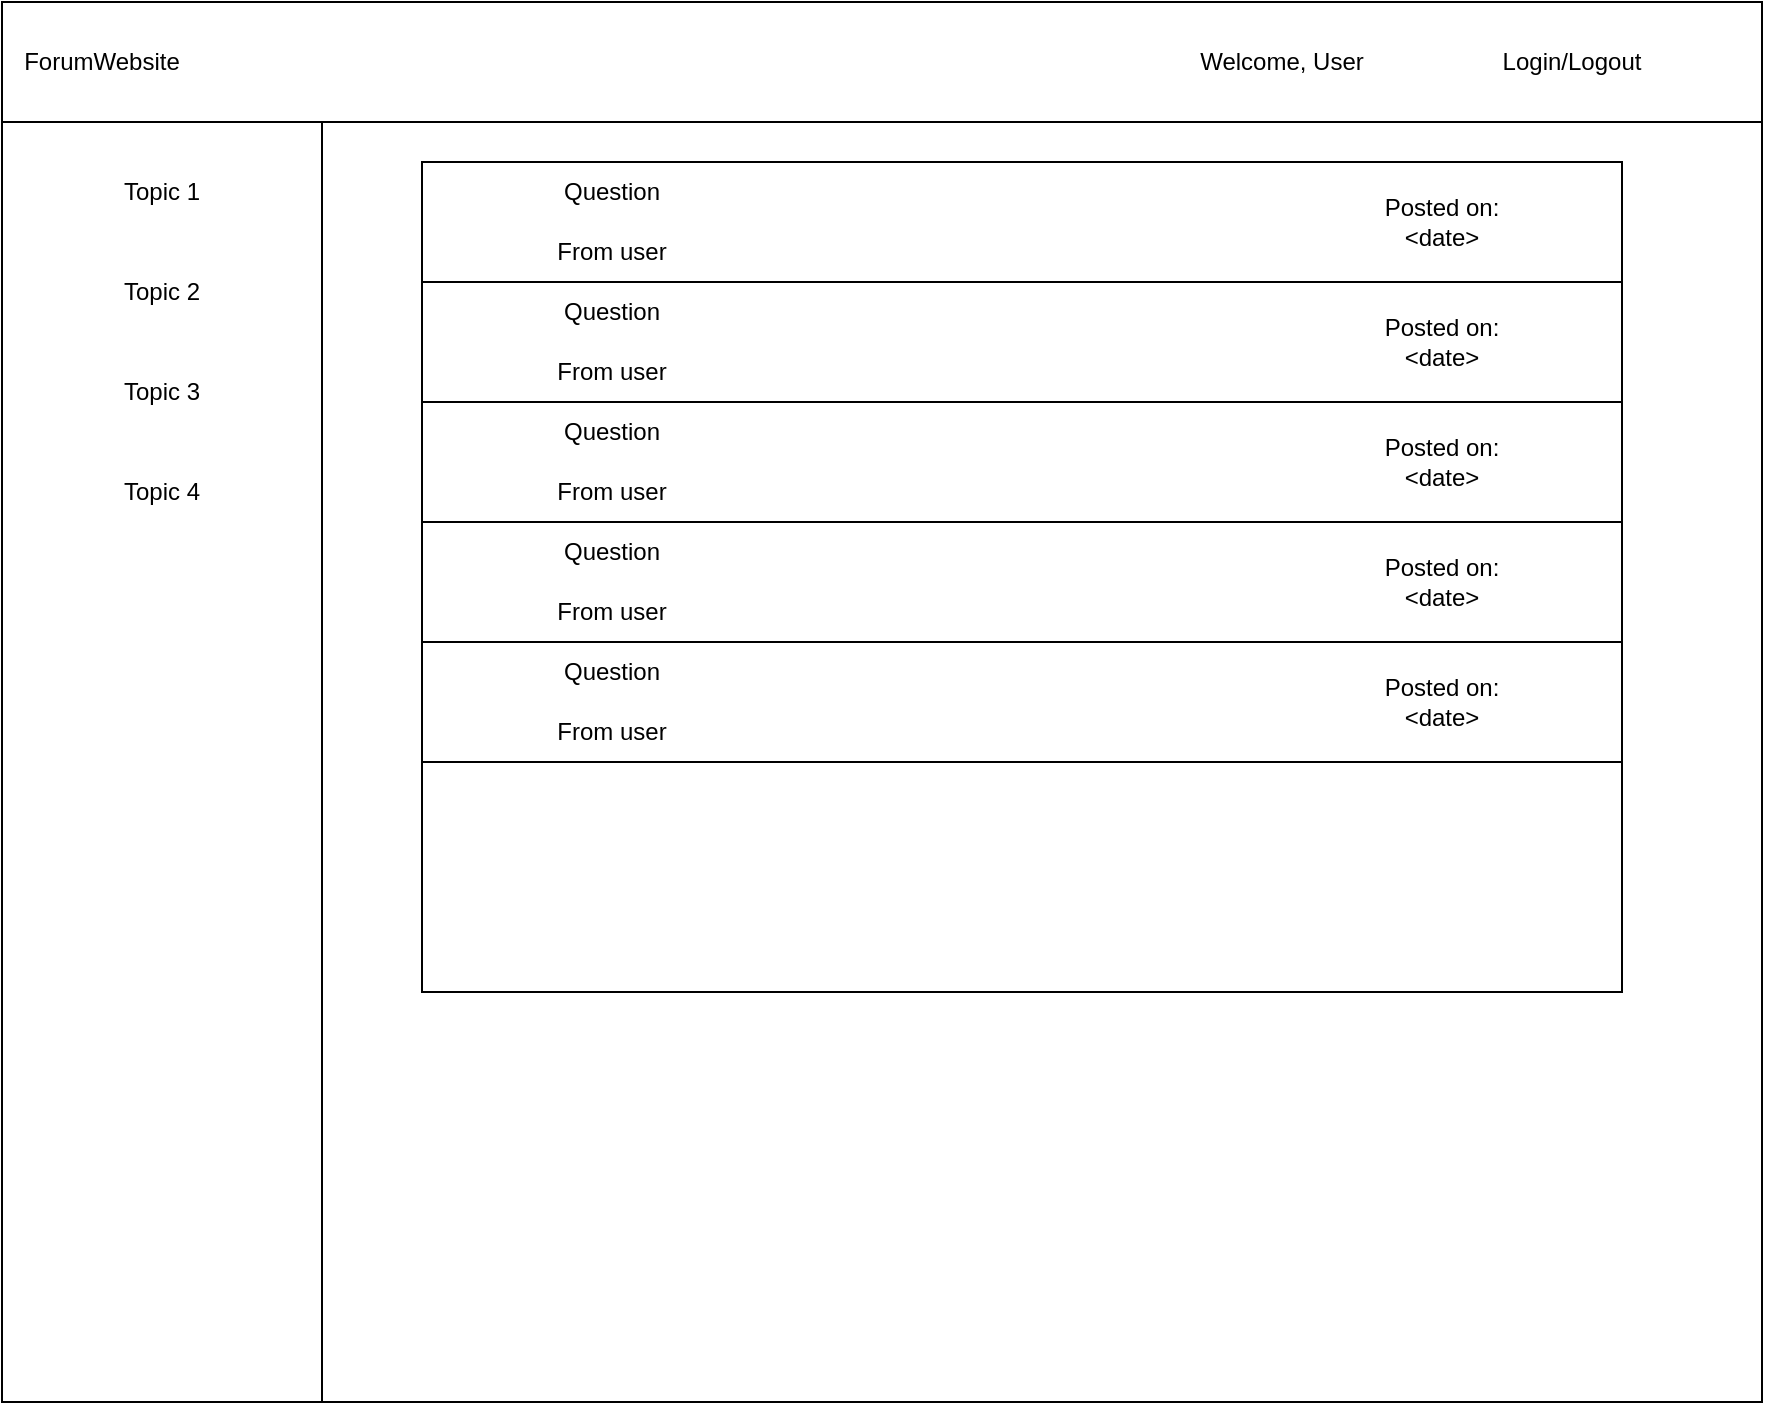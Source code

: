 <mxfile version="26.0.9" pages="4">
  <diagram name="Home" id="03018318-947c-dd8e-b7a3-06fadd420f32">
    <mxGraphModel dx="1434" dy="844" grid="1" gridSize="10" guides="1" tooltips="1" connect="1" arrows="1" fold="1" page="1" pageScale="1" pageWidth="1100" pageHeight="850" background="none" math="0" shadow="0">
      <root>
        <mxCell id="0" />
        <mxCell id="1" parent="0" />
        <mxCell id="sOhVznWthM-1Omv_UAwe-2" value="" style="rounded=0;whiteSpace=wrap;html=1;" parent="1" vertex="1">
          <mxGeometry x="40" y="40" width="880" height="700" as="geometry" />
        </mxCell>
        <mxCell id="sOhVznWthM-1Omv_UAwe-3" value="" style="rounded=0;whiteSpace=wrap;html=1;" parent="1" vertex="1">
          <mxGeometry x="40" y="40" width="880" height="60" as="geometry" />
        </mxCell>
        <mxCell id="sOhVznWthM-1Omv_UAwe-7" value="Login/Logout" style="text;html=1;align=center;verticalAlign=middle;whiteSpace=wrap;rounded=0;" parent="1" vertex="1">
          <mxGeometry x="740" y="55" width="170" height="30" as="geometry" />
        </mxCell>
        <mxCell id="sOhVznWthM-1Omv_UAwe-8" value="Welcome, User" style="text;html=1;align=center;verticalAlign=middle;whiteSpace=wrap;rounded=0;" parent="1" vertex="1">
          <mxGeometry x="540" y="55" width="280" height="30" as="geometry" />
        </mxCell>
        <mxCell id="sOhVznWthM-1Omv_UAwe-9" value="" style="rounded=0;whiteSpace=wrap;html=1;" parent="1" vertex="1">
          <mxGeometry x="40" y="100" width="160" height="640" as="geometry" />
        </mxCell>
        <mxCell id="sOhVznWthM-1Omv_UAwe-11" value="Topic 1" style="text;html=1;align=center;verticalAlign=middle;whiteSpace=wrap;rounded=0;" parent="1" vertex="1">
          <mxGeometry x="50" y="110" width="140" height="50" as="geometry" />
        </mxCell>
        <mxCell id="sOhVznWthM-1Omv_UAwe-12" value="Topic 2" style="text;html=1;align=center;verticalAlign=middle;whiteSpace=wrap;rounded=0;" parent="1" vertex="1">
          <mxGeometry x="50" y="160" width="140" height="50" as="geometry" />
        </mxCell>
        <mxCell id="sOhVznWthM-1Omv_UAwe-13" value="Topic 3" style="text;html=1;align=center;verticalAlign=middle;whiteSpace=wrap;rounded=0;" parent="1" vertex="1">
          <mxGeometry x="50" y="210" width="140" height="50" as="geometry" />
        </mxCell>
        <mxCell id="sOhVznWthM-1Omv_UAwe-14" value="Topic 4" style="text;html=1;align=center;verticalAlign=middle;whiteSpace=wrap;rounded=0;" parent="1" vertex="1">
          <mxGeometry x="50" y="260" width="140" height="50" as="geometry" />
        </mxCell>
        <mxCell id="sOhVznWthM-1Omv_UAwe-15" value="" style="rounded=0;whiteSpace=wrap;html=1;" parent="1" vertex="1">
          <mxGeometry x="250" y="125" width="600" height="410" as="geometry" />
        </mxCell>
        <mxCell id="sOhVznWthM-1Omv_UAwe-17" value="" style="rounded=0;whiteSpace=wrap;html=1;" parent="1" vertex="1">
          <mxGeometry x="250" y="120" width="600" height="60" as="geometry" />
        </mxCell>
        <mxCell id="sOhVznWthM-1Omv_UAwe-18" value="Question" style="text;html=1;align=center;verticalAlign=middle;whiteSpace=wrap;rounded=0;" parent="1" vertex="1">
          <mxGeometry x="250" y="120" width="190" height="30" as="geometry" />
        </mxCell>
        <mxCell id="sOhVznWthM-1Omv_UAwe-19" value="From user" style="text;html=1;align=center;verticalAlign=middle;whiteSpace=wrap;rounded=0;" parent="1" vertex="1">
          <mxGeometry x="315" y="150" width="60" height="30" as="geometry" />
        </mxCell>
        <mxCell id="sOhVznWthM-1Omv_UAwe-20" value="Posted on: &amp;lt;date&amp;gt;" style="text;html=1;align=center;verticalAlign=middle;whiteSpace=wrap;rounded=0;" parent="1" vertex="1">
          <mxGeometry x="730" y="135" width="60" height="30" as="geometry" />
        </mxCell>
        <mxCell id="sOhVznWthM-1Omv_UAwe-21" value="" style="rounded=0;whiteSpace=wrap;html=1;" parent="1" vertex="1">
          <mxGeometry x="250" y="180" width="600" height="60" as="geometry" />
        </mxCell>
        <mxCell id="sOhVznWthM-1Omv_UAwe-22" value="Question" style="text;html=1;align=center;verticalAlign=middle;whiteSpace=wrap;rounded=0;" parent="1" vertex="1">
          <mxGeometry x="250" y="180" width="190" height="30" as="geometry" />
        </mxCell>
        <mxCell id="sOhVznWthM-1Omv_UAwe-23" value="From user" style="text;html=1;align=center;verticalAlign=middle;whiteSpace=wrap;rounded=0;" parent="1" vertex="1">
          <mxGeometry x="315" y="210" width="60" height="30" as="geometry" />
        </mxCell>
        <mxCell id="sOhVznWthM-1Omv_UAwe-24" value="Posted on: &amp;lt;date&amp;gt;" style="text;html=1;align=center;verticalAlign=middle;whiteSpace=wrap;rounded=0;" parent="1" vertex="1">
          <mxGeometry x="730" y="195" width="60" height="30" as="geometry" />
        </mxCell>
        <mxCell id="sOhVznWthM-1Omv_UAwe-25" value="" style="rounded=0;whiteSpace=wrap;html=1;" parent="1" vertex="1">
          <mxGeometry x="250" y="240" width="600" height="60" as="geometry" />
        </mxCell>
        <mxCell id="sOhVznWthM-1Omv_UAwe-26" value="Question" style="text;html=1;align=center;verticalAlign=middle;whiteSpace=wrap;rounded=0;" parent="1" vertex="1">
          <mxGeometry x="250" y="240" width="190" height="30" as="geometry" />
        </mxCell>
        <mxCell id="sOhVznWthM-1Omv_UAwe-27" value="From user" style="text;html=1;align=center;verticalAlign=middle;whiteSpace=wrap;rounded=0;" parent="1" vertex="1">
          <mxGeometry x="315" y="270" width="60" height="30" as="geometry" />
        </mxCell>
        <mxCell id="sOhVznWthM-1Omv_UAwe-28" value="Posted on: &amp;lt;date&amp;gt;" style="text;html=1;align=center;verticalAlign=middle;whiteSpace=wrap;rounded=0;" parent="1" vertex="1">
          <mxGeometry x="730" y="255" width="60" height="30" as="geometry" />
        </mxCell>
        <mxCell id="sOhVznWthM-1Omv_UAwe-29" value="" style="rounded=0;whiteSpace=wrap;html=1;" parent="1" vertex="1">
          <mxGeometry x="250" y="300" width="600" height="60" as="geometry" />
        </mxCell>
        <mxCell id="sOhVznWthM-1Omv_UAwe-30" value="Question" style="text;html=1;align=center;verticalAlign=middle;whiteSpace=wrap;rounded=0;" parent="1" vertex="1">
          <mxGeometry x="250" y="300" width="190" height="30" as="geometry" />
        </mxCell>
        <mxCell id="sOhVznWthM-1Omv_UAwe-31" value="From user" style="text;html=1;align=center;verticalAlign=middle;whiteSpace=wrap;rounded=0;" parent="1" vertex="1">
          <mxGeometry x="315" y="330" width="60" height="30" as="geometry" />
        </mxCell>
        <mxCell id="sOhVznWthM-1Omv_UAwe-32" value="Posted on: &amp;lt;date&amp;gt;" style="text;html=1;align=center;verticalAlign=middle;whiteSpace=wrap;rounded=0;" parent="1" vertex="1">
          <mxGeometry x="730" y="315" width="60" height="30" as="geometry" />
        </mxCell>
        <mxCell id="sOhVznWthM-1Omv_UAwe-33" value="" style="rounded=0;whiteSpace=wrap;html=1;" parent="1" vertex="1">
          <mxGeometry x="250" y="360" width="600" height="60" as="geometry" />
        </mxCell>
        <mxCell id="sOhVznWthM-1Omv_UAwe-34" value="Question" style="text;html=1;align=center;verticalAlign=middle;whiteSpace=wrap;rounded=0;" parent="1" vertex="1">
          <mxGeometry x="250" y="360" width="190" height="30" as="geometry" />
        </mxCell>
        <mxCell id="sOhVznWthM-1Omv_UAwe-35" value="From user" style="text;html=1;align=center;verticalAlign=middle;whiteSpace=wrap;rounded=0;" parent="1" vertex="1">
          <mxGeometry x="315" y="390" width="60" height="30" as="geometry" />
        </mxCell>
        <mxCell id="sOhVznWthM-1Omv_UAwe-36" value="Posted on: &amp;lt;date&amp;gt;" style="text;html=1;align=center;verticalAlign=middle;whiteSpace=wrap;rounded=0;" parent="1" vertex="1">
          <mxGeometry x="730" y="375" width="60" height="30" as="geometry" />
        </mxCell>
        <mxCell id="xAEDWk2Lzol3E8dm9E0Z-2" value="ForumWebsite" style="text;html=1;align=center;verticalAlign=middle;whiteSpace=wrap;rounded=0;" vertex="1" parent="1">
          <mxGeometry x="40" y="55" width="100" height="30" as="geometry" />
        </mxCell>
      </root>
    </mxGraphModel>
  </diagram>
  <diagram id="rTsGRAqfObgpS6FyBDYI" name="Thread Page">
    <mxGraphModel dx="1434" dy="844" grid="1" gridSize="10" guides="1" tooltips="1" connect="1" arrows="1" fold="1" page="1" pageScale="1" pageWidth="850" pageHeight="1100" math="0" shadow="0">
      <root>
        <mxCell id="0" />
        <mxCell id="1" parent="0" />
        <mxCell id="8aFzYa0ccxxAOmnNrQTO-1" value="" style="rounded=0;whiteSpace=wrap;html=1;" vertex="1" parent="1">
          <mxGeometry x="40" y="40" width="880" height="700" as="geometry" />
        </mxCell>
        <mxCell id="8aFzYa0ccxxAOmnNrQTO-2" value="" style="rounded=0;whiteSpace=wrap;html=1;" vertex="1" parent="1">
          <mxGeometry x="40" y="40" width="880" height="60" as="geometry" />
        </mxCell>
        <mxCell id="8aFzYa0ccxxAOmnNrQTO-3" value="Login/Logout" style="text;html=1;align=center;verticalAlign=middle;whiteSpace=wrap;rounded=0;" vertex="1" parent="1">
          <mxGeometry x="740" y="55" width="170" height="30" as="geometry" />
        </mxCell>
        <mxCell id="8aFzYa0ccxxAOmnNrQTO-4" value="Welcome, User" style="text;html=1;align=center;verticalAlign=middle;whiteSpace=wrap;rounded=0;" vertex="1" parent="1">
          <mxGeometry x="540" y="55" width="280" height="30" as="geometry" />
        </mxCell>
        <mxCell id="8aFzYa0ccxxAOmnNrQTO-10" value="" style="rounded=0;whiteSpace=wrap;html=1;" vertex="1" parent="1">
          <mxGeometry x="40" y="105" width="880" height="635" as="geometry" />
        </mxCell>
        <mxCell id="8aFzYa0ccxxAOmnNrQTO-11" value="" style="rounded=0;whiteSpace=wrap;html=1;" vertex="1" parent="1">
          <mxGeometry x="40" y="105" width="880" height="135" as="geometry" />
        </mxCell>
        <mxCell id="8aFzYa0ccxxAOmnNrQTO-31" value="ForumWebsite" style="text;html=1;align=center;verticalAlign=middle;whiteSpace=wrap;rounded=0;" vertex="1" parent="1">
          <mxGeometry x="40" y="55" width="100" height="30" as="geometry" />
        </mxCell>
        <mxCell id="8aFzYa0ccxxAOmnNrQTO-32" value="" style="rounded=0;whiteSpace=wrap;html=1;" vertex="1" parent="1">
          <mxGeometry x="40" y="250" width="880" height="60" as="geometry" />
        </mxCell>
        <mxCell id="8aFzYa0ccxxAOmnNrQTO-33" value="Reply" style="text;html=1;align=center;verticalAlign=middle;whiteSpace=wrap;rounded=0;" vertex="1" parent="1">
          <mxGeometry x="40" y="250" width="190" height="30" as="geometry" />
        </mxCell>
        <mxCell id="8aFzYa0ccxxAOmnNrQTO-34" value="From user" style="text;html=1;align=center;verticalAlign=middle;whiteSpace=wrap;rounded=0;" vertex="1" parent="1">
          <mxGeometry x="105" y="280" width="60" height="30" as="geometry" />
        </mxCell>
        <mxCell id="8aFzYa0ccxxAOmnNrQTO-35" value="Posted on: &amp;lt;date&amp;gt;" style="text;html=1;align=center;verticalAlign=middle;whiteSpace=wrap;rounded=0;" vertex="1" parent="1">
          <mxGeometry x="840" y="265" width="60" height="30" as="geometry" />
        </mxCell>
        <mxCell id="8aFzYa0ccxxAOmnNrQTO-36" value="" style="rounded=0;whiteSpace=wrap;html=1;" vertex="1" parent="1">
          <mxGeometry x="40" y="310" width="880" height="60" as="geometry" />
        </mxCell>
        <mxCell id="8aFzYa0ccxxAOmnNrQTO-37" value="Reply" style="text;html=1;align=center;verticalAlign=middle;whiteSpace=wrap;rounded=0;" vertex="1" parent="1">
          <mxGeometry x="40" y="310" width="190" height="30" as="geometry" />
        </mxCell>
        <mxCell id="8aFzYa0ccxxAOmnNrQTO-38" value="From user" style="text;html=1;align=center;verticalAlign=middle;whiteSpace=wrap;rounded=0;" vertex="1" parent="1">
          <mxGeometry x="105" y="340" width="60" height="30" as="geometry" />
        </mxCell>
        <mxCell id="8aFzYa0ccxxAOmnNrQTO-39" value="Posted on: &amp;lt;date&amp;gt;" style="text;html=1;align=center;verticalAlign=middle;whiteSpace=wrap;rounded=0;" vertex="1" parent="1">
          <mxGeometry x="845" y="325" width="55" height="30" as="geometry" />
        </mxCell>
        <mxCell id="8aFzYa0ccxxAOmnNrQTO-41" value="&lt;h1 style=&quot;margin-top: 0px;&quot;&gt;Topic&lt;/h1&gt;&lt;p&gt;Lorem ipsum dolor sit amet, consectetur adipisicing elit, sed do eiusmod tempor incididunt ut labore et dolore magna aliqua.&lt;span style=&quot;background-color: transparent; color: light-dark(rgb(0, 0, 0), rgb(255, 255, 255));&quot;&gt;Lorem ipsum dolor sit amet, consectetur adipisicing elit, sed do eiusmod tempor incididunt ut labore et dolore magna aliqua.&lt;/span&gt;&lt;span style=&quot;background-color: transparent; color: light-dark(rgb(0, 0, 0), rgb(255, 255, 255));&quot;&gt;Lorem ipsum dolor sit amet, consectetur adipisicing elit, sed do eiusmod tempor incididunt ut labore et dolore magna aliqua.&lt;/span&gt;&lt;span style=&quot;background-color: transparent; color: light-dark(rgb(0, 0, 0), rgb(255, 255, 255));&quot;&gt;Lorem ipsum dolor sit amet, consectetur adipisicing elit, sed do eiusmod tempor incididunt ut labore et dolore magna aliqua.&lt;/span&gt;&lt;span style=&quot;background-color: transparent; color: light-dark(rgb(0, 0, 0), rgb(255, 255, 255));&quot;&gt;Lorem ipsum dolor sit amet, consectetur adipisicing elit, sed do eiusmod tempor incididunt ut labore et dolore magna aliqua.&lt;/span&gt;&lt;span style=&quot;background-color: transparent; color: light-dark(rgb(0, 0, 0), rgb(255, 255, 255));&quot;&gt;Lorem ipsum dolor sit amet, consectetur adipisicing elit, sed do eiusmod tempor incididunt ut labore et dolore magna aliqua.&lt;/span&gt;&lt;br&gt;&lt;/p&gt;" style="text;html=1;whiteSpace=wrap;overflow=hidden;rounded=0;" vertex="1" parent="1">
          <mxGeometry x="50" y="112.5" width="860" height="120" as="geometry" />
        </mxCell>
        <mxCell id="8aFzYa0ccxxAOmnNrQTO-49" value="" style="rounded=0;whiteSpace=wrap;html=1;" vertex="1" parent="1">
          <mxGeometry x="40" y="370" width="880" height="60" as="geometry" />
        </mxCell>
        <mxCell id="8aFzYa0ccxxAOmnNrQTO-50" value="Reply" style="text;html=1;align=center;verticalAlign=middle;whiteSpace=wrap;rounded=0;" vertex="1" parent="1">
          <mxGeometry x="40" y="370" width="190" height="30" as="geometry" />
        </mxCell>
        <mxCell id="8aFzYa0ccxxAOmnNrQTO-51" value="From user" style="text;html=1;align=center;verticalAlign=middle;whiteSpace=wrap;rounded=0;" vertex="1" parent="1">
          <mxGeometry x="105" y="400" width="60" height="30" as="geometry" />
        </mxCell>
        <mxCell id="8aFzYa0ccxxAOmnNrQTO-52" value="Posted on: &amp;lt;date&amp;gt;" style="text;html=1;align=center;verticalAlign=middle;whiteSpace=wrap;rounded=0;" vertex="1" parent="1">
          <mxGeometry x="845" y="385" width="55" height="30" as="geometry" />
        </mxCell>
        <mxCell id="8aFzYa0ccxxAOmnNrQTO-53" value="" style="rounded=0;whiteSpace=wrap;html=1;" vertex="1" parent="1">
          <mxGeometry x="40" y="430" width="880" height="60" as="geometry" />
        </mxCell>
        <mxCell id="8aFzYa0ccxxAOmnNrQTO-54" value="Reply" style="text;html=1;align=center;verticalAlign=middle;whiteSpace=wrap;rounded=0;" vertex="1" parent="1">
          <mxGeometry x="40" y="430" width="190" height="30" as="geometry" />
        </mxCell>
        <mxCell id="8aFzYa0ccxxAOmnNrQTO-55" value="From user" style="text;html=1;align=center;verticalAlign=middle;whiteSpace=wrap;rounded=0;" vertex="1" parent="1">
          <mxGeometry x="105" y="460" width="60" height="30" as="geometry" />
        </mxCell>
        <mxCell id="8aFzYa0ccxxAOmnNrQTO-56" value="Posted on: &amp;lt;date&amp;gt;" style="text;html=1;align=center;verticalAlign=middle;whiteSpace=wrap;rounded=0;" vertex="1" parent="1">
          <mxGeometry x="845" y="445" width="55" height="30" as="geometry" />
        </mxCell>
        <mxCell id="8aFzYa0ccxxAOmnNrQTO-57" value="" style="rounded=0;whiteSpace=wrap;html=1;" vertex="1" parent="1">
          <mxGeometry x="40" y="490" width="880" height="60" as="geometry" />
        </mxCell>
        <mxCell id="8aFzYa0ccxxAOmnNrQTO-58" value="Reply" style="text;html=1;align=center;verticalAlign=middle;whiteSpace=wrap;rounded=0;" vertex="1" parent="1">
          <mxGeometry x="40" y="490" width="190" height="30" as="geometry" />
        </mxCell>
        <mxCell id="8aFzYa0ccxxAOmnNrQTO-59" value="From user" style="text;html=1;align=center;verticalAlign=middle;whiteSpace=wrap;rounded=0;" vertex="1" parent="1">
          <mxGeometry x="105" y="520" width="60" height="30" as="geometry" />
        </mxCell>
        <mxCell id="8aFzYa0ccxxAOmnNrQTO-60" value="Posted on: &amp;lt;date&amp;gt;" style="text;html=1;align=center;verticalAlign=middle;whiteSpace=wrap;rounded=0;" vertex="1" parent="1">
          <mxGeometry x="845" y="505" width="55" height="30" as="geometry" />
        </mxCell>
      </root>
    </mxGraphModel>
  </diagram>
  <diagram id="ruMOh90CLpqZLCEcNBgj" name="Login">
    <mxGraphModel dx="1434" dy="844" grid="1" gridSize="10" guides="1" tooltips="1" connect="1" arrows="1" fold="1" page="1" pageScale="1" pageWidth="850" pageHeight="1100" math="0" shadow="0">
      <root>
        <mxCell id="0" />
        <mxCell id="1" parent="0" />
        <mxCell id="wEV_HbXVvWVkvbyqZi5O-1" value="" style="rounded=0;whiteSpace=wrap;html=1;" vertex="1" parent="1">
          <mxGeometry x="40" y="40" width="880" height="700" as="geometry" />
        </mxCell>
        <mxCell id="wEV_HbXVvWVkvbyqZi5O-2" value="" style="rounded=0;whiteSpace=wrap;html=1;" vertex="1" parent="1">
          <mxGeometry x="40" y="40" width="880" height="60" as="geometry" />
        </mxCell>
        <mxCell id="wEV_HbXVvWVkvbyqZi5O-3" value="Login/Logout" style="text;html=1;align=center;verticalAlign=middle;whiteSpace=wrap;rounded=0;" vertex="1" parent="1">
          <mxGeometry x="740" y="55" width="170" height="30" as="geometry" />
        </mxCell>
        <mxCell id="wEV_HbXVvWVkvbyqZi5O-4" value="Welcome, User" style="text;html=1;align=center;verticalAlign=middle;whiteSpace=wrap;rounded=0;" vertex="1" parent="1">
          <mxGeometry x="540" y="55" width="280" height="30" as="geometry" />
        </mxCell>
        <mxCell id="wEV_HbXVvWVkvbyqZi5O-5" value="" style="rounded=0;whiteSpace=wrap;html=1;" vertex="1" parent="1">
          <mxGeometry x="40" y="105" width="880" height="635" as="geometry" />
        </mxCell>
        <mxCell id="wEV_HbXVvWVkvbyqZi5O-7" value="ForumWebsite" style="text;html=1;align=center;verticalAlign=middle;whiteSpace=wrap;rounded=0;" vertex="1" parent="1">
          <mxGeometry x="40" y="55" width="100" height="30" as="geometry" />
        </mxCell>
        <mxCell id="msEc3rzw7c3zhWhnY7s9-9" value="Email address" style="fillColor=none;strokeColor=none;align=left;fontSize=14;" vertex="1" parent="1">
          <mxGeometry width="260" height="40" relative="1" as="geometry">
            <mxPoint x="295" y="120" as="offset" />
          </mxGeometry>
        </mxCell>
        <mxCell id="msEc3rzw7c3zhWhnY7s9-10" value="" style="html=1;shadow=0;dashed=0;shape=mxgraph.bootstrap.rrect;rSize=5;fillColor=none;strokeColor=#999999;align=left;spacing=15;fontSize=14;fontColor=#6C767D;" vertex="1" parent="1">
          <mxGeometry width="360" height="30" relative="1" as="geometry">
            <mxPoint x="295" y="160" as="offset" />
          </mxGeometry>
        </mxCell>
        <mxCell id="msEc3rzw7c3zhWhnY7s9-12" value="Password" style="fillColor=none;strokeColor=none;align=left;fontSize=14;" vertex="1" parent="1">
          <mxGeometry width="260" height="40" relative="1" as="geometry">
            <mxPoint x="295" y="220" as="offset" />
          </mxGeometry>
        </mxCell>
        <mxCell id="msEc3rzw7c3zhWhnY7s9-13" value="" style="html=1;shadow=0;dashed=0;shape=mxgraph.bootstrap.rrect;rSize=5;fillColor=none;strokeColor=#999999;align=left;spacing=15;fontSize=14;fontColor=#6C767D;" vertex="1" parent="1">
          <mxGeometry width="360" height="30" relative="1" as="geometry">
            <mxPoint x="295" y="260" as="offset" />
          </mxGeometry>
        </mxCell>
        <mxCell id="msEc3rzw7c3zhWhnY7s9-15" value="Sign in" style="html=1;shadow=0;dashed=0;shape=mxgraph.bootstrap.rrect;rSize=5;fillColor=#0085FC;strokeColor=none;align=center;fontSize=14;fontColor=#FFFFFF;" vertex="1" parent="1">
          <mxGeometry width="70" height="40" relative="1" as="geometry">
            <mxPoint x="445" y="330" as="offset" />
          </mxGeometry>
        </mxCell>
      </root>
    </mxGraphModel>
  </diagram>
  <diagram id="iffST7ubltHKshbCeGi7" name="Register">
    <mxGraphModel dx="1434" dy="844" grid="1" gridSize="10" guides="1" tooltips="1" connect="1" arrows="1" fold="1" page="1" pageScale="1" pageWidth="850" pageHeight="1100" math="0" shadow="0">
      <root>
        <mxCell id="0" />
        <mxCell id="1" parent="0" />
        <mxCell id="BOR1bKTqMGCXMCoEqnoJ-1" value="" style="rounded=0;whiteSpace=wrap;html=1;" vertex="1" parent="1">
          <mxGeometry x="50" y="50" width="880" height="700" as="geometry" />
        </mxCell>
        <mxCell id="BOR1bKTqMGCXMCoEqnoJ-2" value="" style="rounded=0;whiteSpace=wrap;html=1;" vertex="1" parent="1">
          <mxGeometry x="50" y="50" width="880" height="60" as="geometry" />
        </mxCell>
        <mxCell id="BOR1bKTqMGCXMCoEqnoJ-3" value="Login/Logout" style="text;html=1;align=center;verticalAlign=middle;whiteSpace=wrap;rounded=0;" vertex="1" parent="1">
          <mxGeometry x="750" y="65" width="170" height="30" as="geometry" />
        </mxCell>
        <mxCell id="BOR1bKTqMGCXMCoEqnoJ-4" value="Welcome, User" style="text;html=1;align=center;verticalAlign=middle;whiteSpace=wrap;rounded=0;" vertex="1" parent="1">
          <mxGeometry x="550" y="65" width="280" height="30" as="geometry" />
        </mxCell>
        <mxCell id="BOR1bKTqMGCXMCoEqnoJ-5" value="" style="rounded=0;whiteSpace=wrap;html=1;" vertex="1" parent="1">
          <mxGeometry x="50" y="115" width="880" height="635" as="geometry" />
        </mxCell>
        <mxCell id="BOR1bKTqMGCXMCoEqnoJ-6" value="ForumWebsite" style="text;html=1;align=center;verticalAlign=middle;whiteSpace=wrap;rounded=0;" vertex="1" parent="1">
          <mxGeometry x="50" y="65" width="100" height="30" as="geometry" />
        </mxCell>
        <mxCell id="BOR1bKTqMGCXMCoEqnoJ-7" value="Email address" style="fillColor=none;strokeColor=none;align=left;fontSize=14;" vertex="1" parent="1">
          <mxGeometry x="310" y="230" width="260" height="40" as="geometry" />
        </mxCell>
        <mxCell id="BOR1bKTqMGCXMCoEqnoJ-8" value="" style="html=1;shadow=0;dashed=0;shape=mxgraph.bootstrap.rrect;rSize=5;fillColor=none;strokeColor=#999999;align=left;spacing=15;fontSize=14;fontColor=#6C767D;" vertex="1" parent="1">
          <mxGeometry x="310" y="270" width="360" height="30" as="geometry" />
        </mxCell>
        <mxCell id="BOR1bKTqMGCXMCoEqnoJ-9" value="Password" style="fillColor=none;strokeColor=none;align=left;fontSize=14;" vertex="1" parent="1">
          <mxGeometry x="310" y="290" width="260" height="40" as="geometry" />
        </mxCell>
        <mxCell id="BOR1bKTqMGCXMCoEqnoJ-10" value="" style="html=1;shadow=0;dashed=0;shape=mxgraph.bootstrap.rrect;rSize=5;fillColor=none;strokeColor=#999999;align=left;spacing=15;fontSize=14;fontColor=#6C767D;" vertex="1" parent="1">
          <mxGeometry x="310" y="330" width="360" height="30" as="geometry" />
        </mxCell>
        <mxCell id="BOR1bKTqMGCXMCoEqnoJ-11" value="Sign in" style="html=1;shadow=0;dashed=0;shape=mxgraph.bootstrap.rrect;rSize=5;fillColor=#0085FC;strokeColor=none;align=center;fontSize=14;fontColor=#FFFFFF;" vertex="1" parent="1">
          <mxGeometry x="455" y="450" width="70" height="40" as="geometry" />
        </mxCell>
        <mxCell id="BOR1bKTqMGCXMCoEqnoJ-13" value="Username" style="fillColor=none;strokeColor=none;align=left;fontSize=14;" vertex="1" parent="1">
          <mxGeometry x="310" y="170" width="260" height="40" as="geometry" />
        </mxCell>
        <mxCell id="BOR1bKTqMGCXMCoEqnoJ-14" value="" style="html=1;shadow=0;dashed=0;shape=mxgraph.bootstrap.rrect;rSize=5;fillColor=none;strokeColor=#999999;align=left;spacing=15;fontSize=14;fontColor=#6C767D;" vertex="1" parent="1">
          <mxGeometry x="310" y="210" width="360" height="30" as="geometry" />
        </mxCell>
      </root>
    </mxGraphModel>
  </diagram>
</mxfile>
